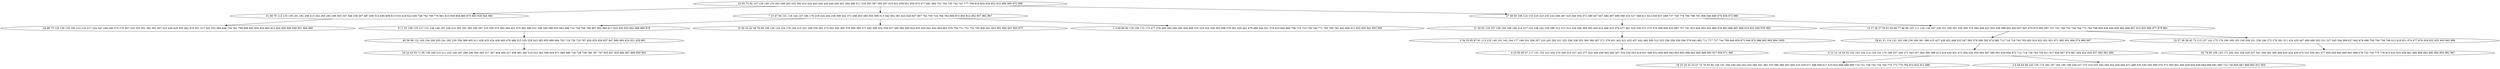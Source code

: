 digraph true_tree {
	"0" -> "1"
	"0" -> "2"
	"2" -> "3"
	"2" -> "4"
	"0" -> "5"
	"5" -> "6"
	"5" -> "7"
	"7" -> "8"
	"8" -> "9"
	"2" -> "10"
	"9" -> "11"
	"7" -> "12"
	"12" -> "13"
	"1" -> "14"
	"6" -> "15"
	"9" -> "16"
	"3" -> "17"
	"17" -> "18"
	"15" -> "19"
	"0" [label="10 65 72 82 107 128 149 153 263 268 293 332 392 414 422 443 444 445 449 450 461 494 498 511 518 555 587 595 597 615 621 639 651 658 673 677 681 690 701 704 735 742 747 777 790 819 824 834 852 910 960 965 972 998"];
	"1" [label="31 68 70 112 135 139 181 182 208 213 252 265 292 299 303 347 348 358 397 487 490 514 600 609 613 616 618 622 636 748 762 769 776 801 815 839 856 865 875 893 928 944 984"];
	"2" [label="7 15 47 94 101 116 144 147 166 179 219 224 244 258 308 342 373 446 463 495 505 509 513 542 562 581 623 626 657 667 702 705 724 766 782 800 873 903 914 952 957 962 967"];
	"3" [label="9 11 81 100 125 127 131 146 148 197 228 233 262 281 285 295 297 310 339 375 383 384 451 470 482 496 521 546 549 596 653 663 686 733 756 768 786 807 902 908 917 920 930 933 942 968 969 978"];
	"4" [label="19 30 33 42 58 78 88 106 126 134 154 178 184 215 221 249 256 261 273 302 345 365 378 394 395 471 492 506 524 538 557 560 582 585 624 625 635 641 642 654 662 679 708 731 751 752 795 830 841 843 891 894 947 955 975"];
	"5" [label="27 49 50 108 124 133 218 223 235 243 284 287 325 340 354 372 389 457 467 484 497 499 508 516 527 568 611 612 630 637 649 737 740 774 784 788 791 806 840 860 879 938 973 989"];
	"6" [label="21 29 52 119 157 158 160 168 180 214 227 232 238 242 259 286 312 313 314 334 346 369 393 400 412 448 453 476 477 491 520 530 572 575 576 586 606 633 687 757 781 823 844 853 855 869 876 883 886 897 898 918 922 940 976 995"];
	"7" [label="12 17 36 57 59 61 63 66 77 86 98 105 111 120 130 167 226 251 269 301 320 350 374 380 408 423 502 548 598 602 603 607 647 670 675 692 697 707 741 749 753 758 764 772 793 798 829 836 848 858 862 896 907 915 925 966 977 979 981"];
	"8" [label="28 41 51 110 122 165 196 230 289 361 386 415 427 438 452 468 532 547 565 578 589 592 674 680 713 716 718 763 765 802 810 822 831 851 871 885 901 906 974 980 997"];
	"9" [label="6 13 14 16 54 93 102 103 104 114 129 141 170 190 257 264 271 343 357 364 390 399 413 418 430 431 473 504 526 554 564 567 580 591 628 656 672 712 714 729 743 755 811 817 826 857 870 881 904 924 934 937 983 991 999"];
	"10" [label="1 5 69 80 92 118 159 172 173 277 278 280 290 294 298 304 309 316 319 324 326 355 368 379 381 420 441 479 489 544 551 574 610 640 684 709 715 723 736 746 771 783 785 792 842 846 911 923 936 941 953 956"];
	"11" [label="18 23 26 32 53 67 74 76 83 84 156 191 204 239 240 253 255 260 331 363 370 388 396 403 460 510 529 571 588 608 617 619 632 666 688 699 710 721 739 745 754 760 770 773 779 794 814 816 913 988"];
	"12" [label="22 37 38 39 45 73 115 137 142 175 176 186 189 193 199 209 231 236 246 272 279 291 311 416 435 447 469 480 503 531 537 545 594 599 627 645 676 696 700 706 738 796 812 818 821 874 877 878 919 932 935 943 945 996"];
	"13" [label="62 79 90 109 143 171 202 203 328 329 337 341 359 362 385 406 419 424 439 475 533 556 561 577 605 620 650 660 661 668 678 732 750 775 778 813 832 833 838 861 866 868 882 890 909 950 982 987"];
	"14" [label="44 46 75 123 136 155 185 212 216 217 234 247 248 266 274 276 307 333 335 351 382 391 407 410 426 429 455 462 474 501 517 541 552 584 648 734 761 799 808 845 850 854 864 912 926 939 946 948 951 964 990"];
	"15" [label="3 34 35 85 87 91 113 132 140 161 162 164 177 188 201 206 207 220 245 283 321 322 336 338 353 360 366 367 371 376 401 402 421 432 437 442 466 500 512 523 536 558 559 566 579 643 682 711 717 727 744 789 849 859 872 949 970 986 992 993 994 1000"];
	"16" [label="2 8 48 64 89 145 150 174 183 187 192 195 198 229 237 275 318 323 344 349 454 456 464 472 488 535 540 550 569 570 573 593 601 604 629 634 638 664 669 691 695 722 730 804 867 888 892 931 954"];
	"17" [label="40 56 96 121 163 194 200 205 241 282 330 356 398 405 411 428 433 434 436 465 478 486 515 525 528 543 583 655 689 694 703 719 720 725 767 820 825 828 837 847 880 900 916 921 929 961"];
	"18" [label="20 24 43 55 71 99 138 169 210 211 225 250 267 288 296 300 305 317 387 404 409 417 458 481 493 519 522 563 590 644 671 685 698 726 728 759 780 787 797 805 827 835 884 887 889 959 963"];
	"19" [label="4 25 60 95 97 117 151 152 222 254 270 306 315 327 352 377 425 440 459 483 485 507 534 539 553 614 631 646 652 659 665 683 693 803 809 863 895 899 905 927 958 971 985"];
}
